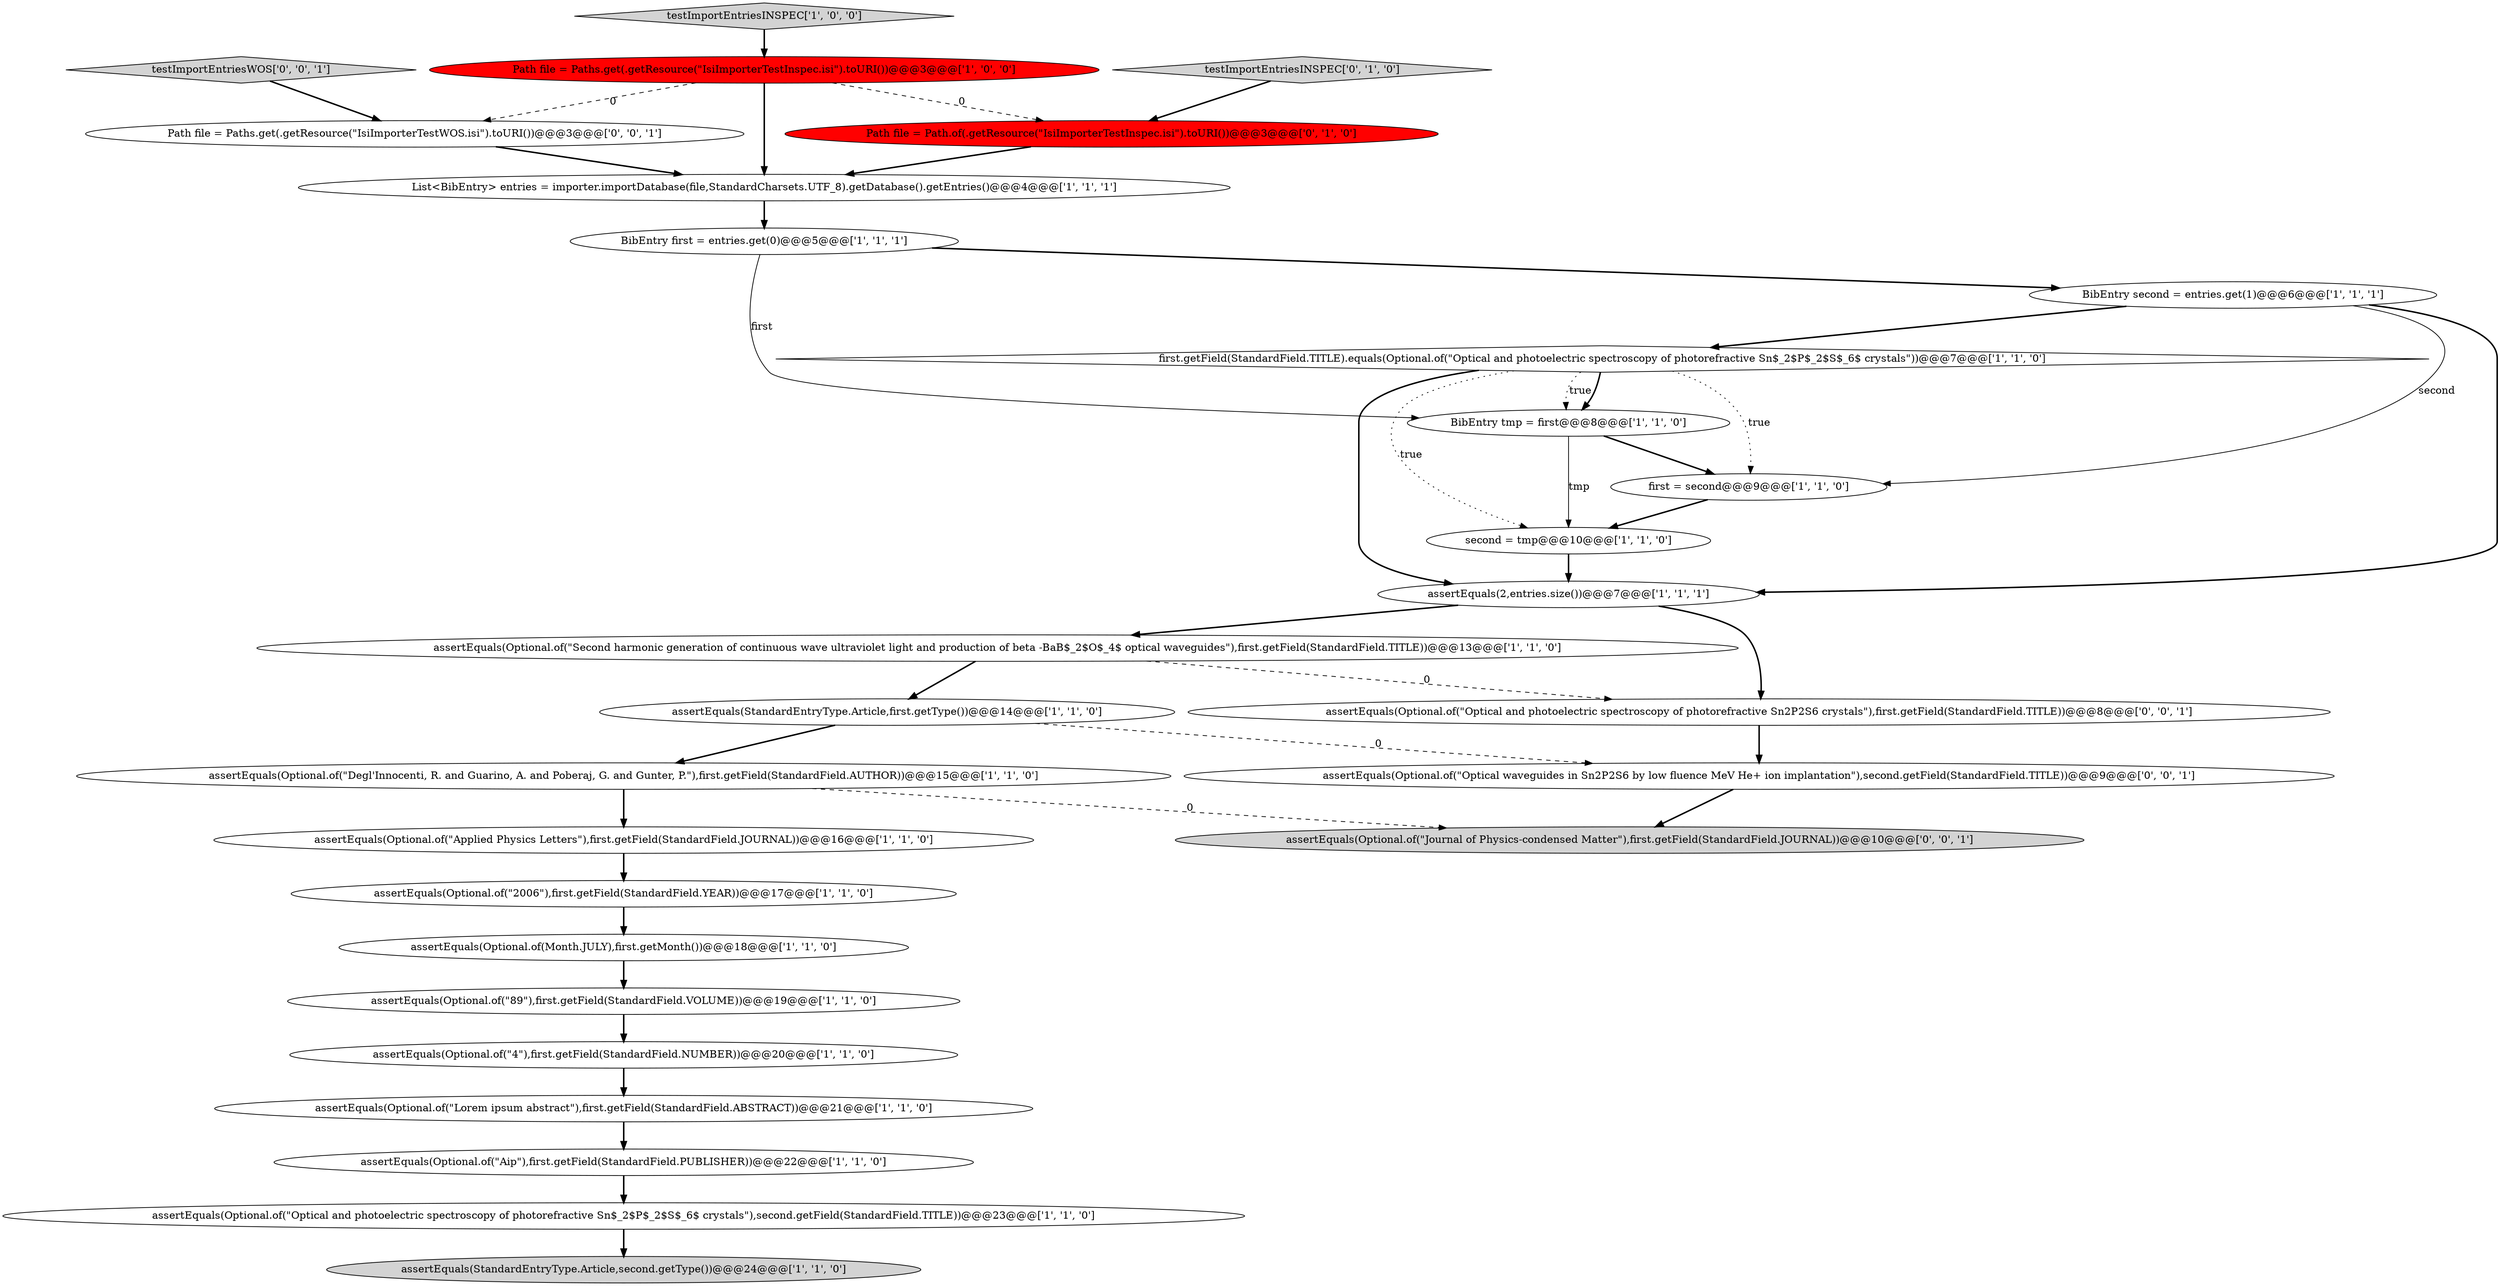 digraph {
21 [style = filled, label = "assertEquals(Optional.of(\"Aip\"),first.getField(StandardField.PUBLISHER))@@@22@@@['1', '1', '0']", fillcolor = white, shape = ellipse image = "AAA0AAABBB1BBB"];
1 [style = filled, label = "assertEquals(Optional.of(\"Lorem ipsum abstract\"),first.getField(StandardField.ABSTRACT))@@@21@@@['1', '1', '0']", fillcolor = white, shape = ellipse image = "AAA0AAABBB1BBB"];
25 [style = filled, label = "assertEquals(Optional.of(\"Optical waveguides in Sn2P2S6 by low fluence MeV He+ ion implantation\"),second.getField(StandardField.TITLE))@@@9@@@['0', '0', '1']", fillcolor = white, shape = ellipse image = "AAA0AAABBB3BBB"];
27 [style = filled, label = "testImportEntriesWOS['0', '0', '1']", fillcolor = lightgray, shape = diamond image = "AAA0AAABBB3BBB"];
11 [style = filled, label = "second = tmp@@@10@@@['1', '1', '0']", fillcolor = white, shape = ellipse image = "AAA0AAABBB1BBB"];
9 [style = filled, label = "BibEntry second = entries.get(1)@@@6@@@['1', '1', '1']", fillcolor = white, shape = ellipse image = "AAA0AAABBB1BBB"];
4 [style = filled, label = "testImportEntriesINSPEC['1', '0', '0']", fillcolor = lightgray, shape = diamond image = "AAA0AAABBB1BBB"];
13 [style = filled, label = "BibEntry tmp = first@@@8@@@['1', '1', '0']", fillcolor = white, shape = ellipse image = "AAA0AAABBB1BBB"];
10 [style = filled, label = "assertEquals(Optional.of(\"Optical and photoelectric spectroscopy of photorefractive Sn$_2$P$_2$S$_6$ crystals\"),second.getField(StandardField.TITLE))@@@23@@@['1', '1', '0']", fillcolor = white, shape = ellipse image = "AAA0AAABBB1BBB"];
15 [style = filled, label = "first = second@@@9@@@['1', '1', '0']", fillcolor = white, shape = ellipse image = "AAA0AAABBB1BBB"];
20 [style = filled, label = "assertEquals(Optional.of(Month.JULY),first.getMonth())@@@18@@@['1', '1', '0']", fillcolor = white, shape = ellipse image = "AAA0AAABBB1BBB"];
5 [style = filled, label = "List<BibEntry> entries = importer.importDatabase(file,StandardCharsets.UTF_8).getDatabase().getEntries()@@@4@@@['1', '1', '1']", fillcolor = white, shape = ellipse image = "AAA0AAABBB1BBB"];
18 [style = filled, label = "Path file = Paths.get(.getResource(\"IsiImporterTestInspec.isi\").toURI())@@@3@@@['1', '0', '0']", fillcolor = red, shape = ellipse image = "AAA1AAABBB1BBB"];
23 [style = filled, label = "testImportEntriesINSPEC['0', '1', '0']", fillcolor = lightgray, shape = diamond image = "AAA0AAABBB2BBB"];
14 [style = filled, label = "assertEquals(Optional.of(\"4\"),first.getField(StandardField.NUMBER))@@@20@@@['1', '1', '0']", fillcolor = white, shape = ellipse image = "AAA0AAABBB1BBB"];
17 [style = filled, label = "assertEquals(Optional.of(\"Second harmonic generation of continuous wave ultraviolet light and production of beta -BaB$_2$O$_4$ optical waveguides\"),first.getField(StandardField.TITLE))@@@13@@@['1', '1', '0']", fillcolor = white, shape = ellipse image = "AAA0AAABBB1BBB"];
16 [style = filled, label = "assertEquals(2,entries.size())@@@7@@@['1', '1', '1']", fillcolor = white, shape = ellipse image = "AAA0AAABBB1BBB"];
22 [style = filled, label = "Path file = Path.of(.getResource(\"IsiImporterTestInspec.isi\").toURI())@@@3@@@['0', '1', '0']", fillcolor = red, shape = ellipse image = "AAA1AAABBB2BBB"];
8 [style = filled, label = "assertEquals(StandardEntryType.Article,second.getType())@@@24@@@['1', '1', '0']", fillcolor = lightgray, shape = ellipse image = "AAA0AAABBB1BBB"];
19 [style = filled, label = "first.getField(StandardField.TITLE).equals(Optional.of(\"Optical and photoelectric spectroscopy of photorefractive Sn$_2$P$_2$S$_6$ crystals\"))@@@7@@@['1', '1', '0']", fillcolor = white, shape = diamond image = "AAA0AAABBB1BBB"];
28 [style = filled, label = "assertEquals(Optional.of(\"Journal of Physics-condensed Matter\"),first.getField(StandardField.JOURNAL))@@@10@@@['0', '0', '1']", fillcolor = lightgray, shape = ellipse image = "AAA0AAABBB3BBB"];
7 [style = filled, label = "assertEquals(Optional.of(\"2006\"),first.getField(StandardField.YEAR))@@@17@@@['1', '1', '0']", fillcolor = white, shape = ellipse image = "AAA0AAABBB1BBB"];
3 [style = filled, label = "assertEquals(Optional.of(\"89\"),first.getField(StandardField.VOLUME))@@@19@@@['1', '1', '0']", fillcolor = white, shape = ellipse image = "AAA0AAABBB1BBB"];
2 [style = filled, label = "assertEquals(Optional.of(\"Degl'Innocenti, R. and Guarino, A. and Poberaj, G. and Gunter, P.\"),first.getField(StandardField.AUTHOR))@@@15@@@['1', '1', '0']", fillcolor = white, shape = ellipse image = "AAA0AAABBB1BBB"];
6 [style = filled, label = "assertEquals(StandardEntryType.Article,first.getType())@@@14@@@['1', '1', '0']", fillcolor = white, shape = ellipse image = "AAA0AAABBB1BBB"];
26 [style = filled, label = "assertEquals(Optional.of(\"Optical and photoelectric spectroscopy of photorefractive Sn2P2S6 crystals\"),first.getField(StandardField.TITLE))@@@8@@@['0', '0', '1']", fillcolor = white, shape = ellipse image = "AAA0AAABBB3BBB"];
0 [style = filled, label = "BibEntry first = entries.get(0)@@@5@@@['1', '1', '1']", fillcolor = white, shape = ellipse image = "AAA0AAABBB1BBB"];
12 [style = filled, label = "assertEquals(Optional.of(\"Applied Physics Letters\"),first.getField(StandardField.JOURNAL))@@@16@@@['1', '1', '0']", fillcolor = white, shape = ellipse image = "AAA0AAABBB1BBB"];
24 [style = filled, label = "Path file = Paths.get(.getResource(\"IsiImporterTestWOS.isi\").toURI())@@@3@@@['0', '0', '1']", fillcolor = white, shape = ellipse image = "AAA0AAABBB3BBB"];
11->16 [style = bold, label=""];
21->10 [style = bold, label=""];
0->9 [style = bold, label=""];
25->28 [style = bold, label=""];
17->6 [style = bold, label=""];
18->22 [style = dashed, label="0"];
26->25 [style = bold, label=""];
3->14 [style = bold, label=""];
16->26 [style = bold, label=""];
4->18 [style = bold, label=""];
20->3 [style = bold, label=""];
19->13 [style = dotted, label="true"];
16->17 [style = bold, label=""];
7->20 [style = bold, label=""];
19->15 [style = dotted, label="true"];
22->5 [style = bold, label=""];
12->7 [style = bold, label=""];
9->16 [style = bold, label=""];
2->12 [style = bold, label=""];
14->1 [style = bold, label=""];
24->5 [style = bold, label=""];
19->16 [style = bold, label=""];
6->2 [style = bold, label=""];
23->22 [style = bold, label=""];
19->13 [style = bold, label=""];
15->11 [style = bold, label=""];
5->0 [style = bold, label=""];
10->8 [style = bold, label=""];
6->25 [style = dashed, label="0"];
1->21 [style = bold, label=""];
19->11 [style = dotted, label="true"];
18->5 [style = bold, label=""];
2->28 [style = dashed, label="0"];
9->19 [style = bold, label=""];
13->11 [style = solid, label="tmp"];
17->26 [style = dashed, label="0"];
27->24 [style = bold, label=""];
13->15 [style = bold, label=""];
9->15 [style = solid, label="second"];
0->13 [style = solid, label="first"];
18->24 [style = dashed, label="0"];
}
